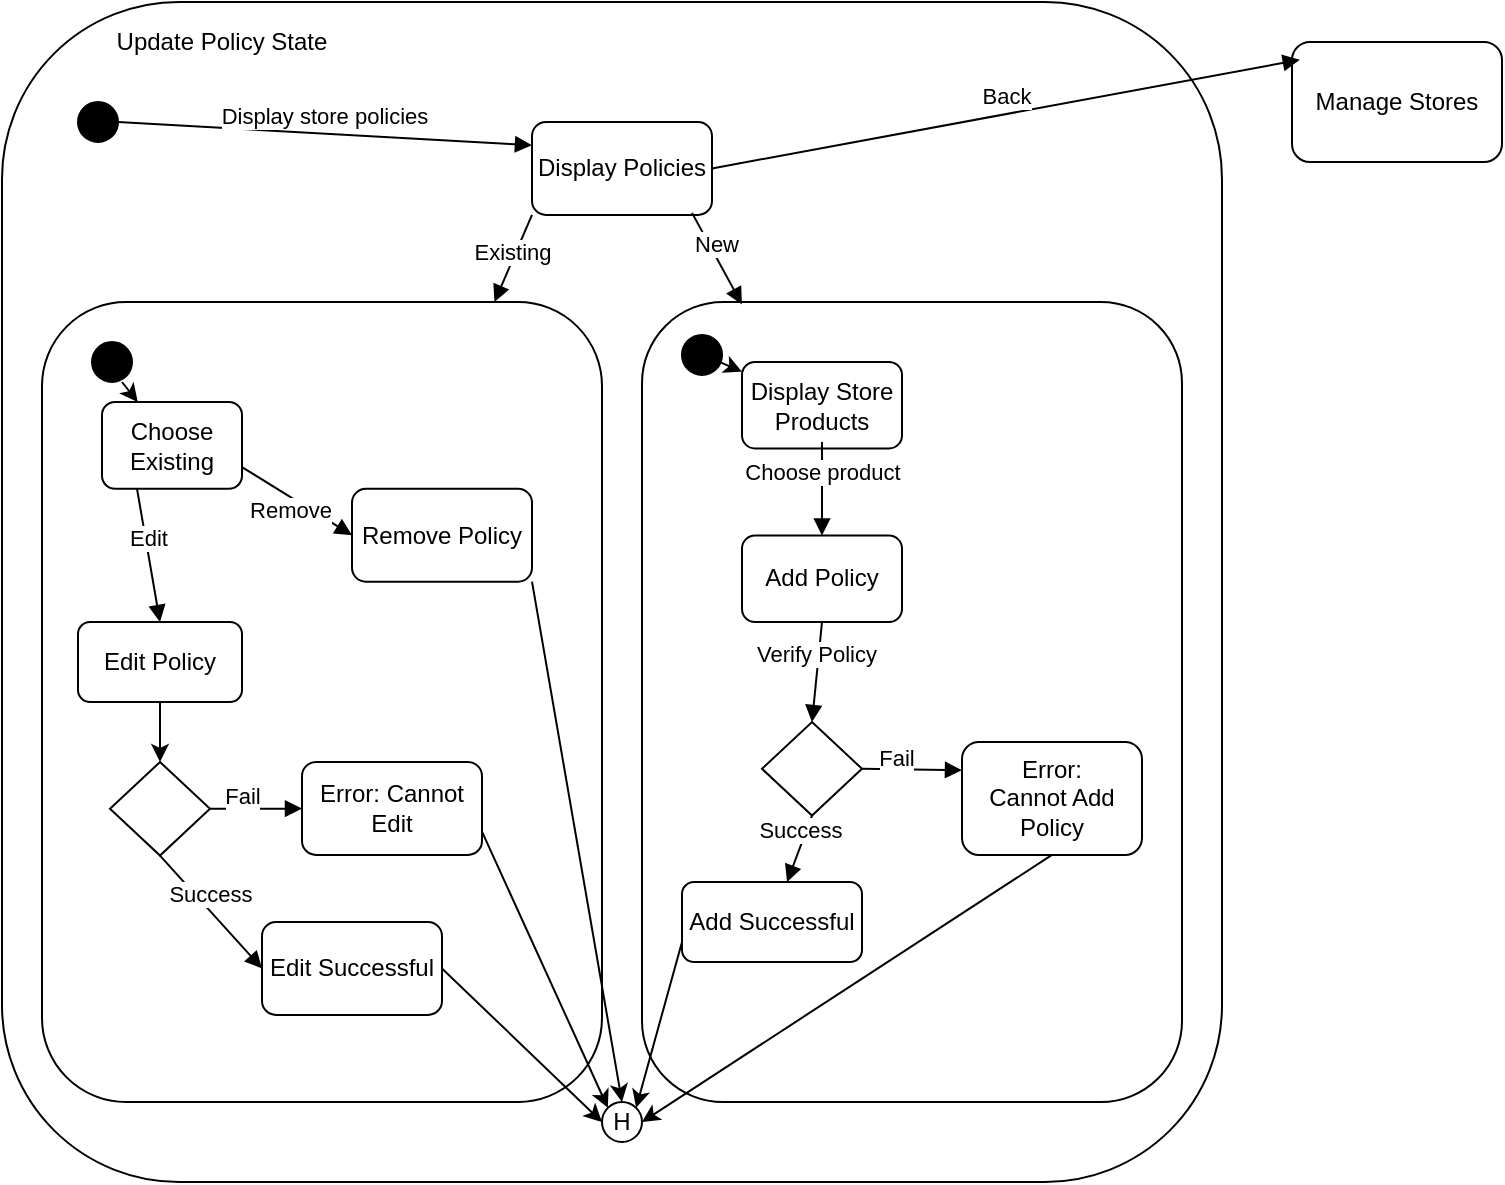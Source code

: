 <mxfile version="13.0.3" type="google"><diagram id="iS99iOxaNbf4xBkXO0Xj" name="Page-1"><mxGraphModel dx="868" dy="1550" grid="1" gridSize="10" guides="1" tooltips="1" connect="1" arrows="1" fold="1" page="1" pageScale="1" pageWidth="850" pageHeight="1100" math="0" shadow="0"><root><mxCell id="0"/><mxCell id="1" parent="0"/><mxCell id="8-im1F9OYyXYkMPxgT9h-1" value="" style="rounded=1;whiteSpace=wrap;html=1;" vertex="1" parent="1"><mxGeometry x="30" y="-20" width="610" height="590" as="geometry"/></mxCell><mxCell id="8-im1F9OYyXYkMPxgT9h-2" value="" style="rounded=1;whiteSpace=wrap;html=1;" vertex="1" parent="1"><mxGeometry x="350" y="130" width="270" height="400" as="geometry"/></mxCell><mxCell id="8-im1F9OYyXYkMPxgT9h-3" value="" style="rounded=1;whiteSpace=wrap;html=1;" vertex="1" parent="1"><mxGeometry x="50" y="130" width="280" height="400" as="geometry"/></mxCell><mxCell id="8-im1F9OYyXYkMPxgT9h-4" value="Update Policy State" style="text;html=1;strokeColor=none;fillColor=none;align=center;verticalAlign=middle;whiteSpace=wrap;rounded=0;" vertex="1" parent="1"><mxGeometry x="75" y="-10" width="130" height="20" as="geometry"/></mxCell><mxCell id="8-im1F9OYyXYkMPxgT9h-5" value="Choose Existing" style="shape=ext;rounded=1;html=1;whiteSpace=wrap;" vertex="1" parent="1"><mxGeometry x="80" y="180" width="70" height="43.39" as="geometry"/></mxCell><mxCell id="8-im1F9OYyXYkMPxgT9h-6" value="Edit Policy" style="shape=ext;rounded=1;html=1;whiteSpace=wrap;" vertex="1" parent="1"><mxGeometry x="68" y="290.0" width="82" height="40" as="geometry"/></mxCell><mxCell id="8-im1F9OYyXYkMPxgT9h-7" value="Remove Policy" style="shape=ext;rounded=1;html=1;whiteSpace=wrap;" vertex="1" parent="1"><mxGeometry x="205" y="223.39" width="90" height="46.45" as="geometry"/></mxCell><mxCell id="8-im1F9OYyXYkMPxgT9h-8" value="Edit" style="html=1;verticalAlign=bottom;endArrow=block;exitX=0.25;exitY=1;exitDx=0;exitDy=0;entryX=0.5;entryY=0;entryDx=0;entryDy=0;" edge="1" parent="1" source="8-im1F9OYyXYkMPxgT9h-5" target="8-im1F9OYyXYkMPxgT9h-6"><mxGeometry width="80" relative="1" as="geometry"><mxPoint x="115" y="306.78" as="sourcePoint"/><mxPoint x="225" y="348.22" as="targetPoint"/><Array as="points"/></mxGeometry></mxCell><mxCell id="8-im1F9OYyXYkMPxgT9h-9" value="Display store policies" style="html=1;verticalAlign=bottom;endArrow=block;exitX=1;exitY=0.5;exitDx=0;exitDy=0;entryX=0;entryY=0.25;entryDx=0;entryDy=0;" edge="1" parent="1" source="8-im1F9OYyXYkMPxgT9h-23" target="8-im1F9OYyXYkMPxgT9h-20"><mxGeometry width="80" relative="1" as="geometry"><mxPoint x="100" y="50.0" as="sourcePoint"/><mxPoint x="385" y="280" as="targetPoint"/><Array as="points"/></mxGeometry></mxCell><mxCell id="8-im1F9OYyXYkMPxgT9h-10" value="" style="endArrow=classic;html=1;exitX=0.5;exitY=1;exitDx=0;exitDy=0;entryX=0.5;entryY=0;entryDx=0;entryDy=0;" edge="1" parent="1" source="8-im1F9OYyXYkMPxgT9h-6" target="8-im1F9OYyXYkMPxgT9h-11"><mxGeometry width="50" height="50" relative="1" as="geometry"><mxPoint x="80" y="330" as="sourcePoint"/><mxPoint x="105" y="370" as="targetPoint"/></mxGeometry></mxCell><mxCell id="8-im1F9OYyXYkMPxgT9h-11" value="" style="rhombus;whiteSpace=wrap;html=1;" vertex="1" parent="1"><mxGeometry x="84" y="360" width="50" height="46.78" as="geometry"/></mxCell><mxCell id="8-im1F9OYyXYkMPxgT9h-12" value="Fail" style="html=1;verticalAlign=bottom;endArrow=block;exitX=1;exitY=0.5;exitDx=0;exitDy=0;" edge="1" parent="1" source="8-im1F9OYyXYkMPxgT9h-11" target="8-im1F9OYyXYkMPxgT9h-14"><mxGeometry x="-0.31" y="-3" width="80" relative="1" as="geometry"><mxPoint x="255" y="410" as="sourcePoint"/><mxPoint x="259" y="370" as="targetPoint"/><Array as="points"/><mxPoint as="offset"/></mxGeometry></mxCell><mxCell id="8-im1F9OYyXYkMPxgT9h-13" value="Success" style="html=1;verticalAlign=bottom;endArrow=block;exitX=0.5;exitY=1;exitDx=0;exitDy=0;entryX=0;entryY=0.5;entryDx=0;entryDy=0;" edge="1" parent="1" source="8-im1F9OYyXYkMPxgT9h-11" target="8-im1F9OYyXYkMPxgT9h-15"><mxGeometry width="80" relative="1" as="geometry"><mxPoint x="155" y="363.39" as="sourcePoint"/><mxPoint x="330" y="430" as="targetPoint"/><Array as="points"/></mxGeometry></mxCell><mxCell id="8-im1F9OYyXYkMPxgT9h-14" value="Error: Cannot Edit" style="shape=ext;rounded=1;html=1;whiteSpace=wrap;" vertex="1" parent="1"><mxGeometry x="180" y="360" width="90" height="46.45" as="geometry"/></mxCell><mxCell id="8-im1F9OYyXYkMPxgT9h-15" value="Edit Successful" style="shape=ext;rounded=1;html=1;whiteSpace=wrap;" vertex="1" parent="1"><mxGeometry x="160" y="440" width="90" height="46.45" as="geometry"/></mxCell><mxCell id="8-im1F9OYyXYkMPxgT9h-16" value="" style="endArrow=classic;html=1;entryX=0.5;entryY=0;entryDx=0;entryDy=0;exitX=1;exitY=1;exitDx=0;exitDy=0;" edge="1" parent="1" source="8-im1F9OYyXYkMPxgT9h-7" target="8-im1F9OYyXYkMPxgT9h-25"><mxGeometry width="50" height="50" relative="1" as="geometry"><mxPoint x="290" y="130" as="sourcePoint"/><mxPoint x="620" y="320.165" as="targetPoint"/></mxGeometry></mxCell><mxCell id="8-im1F9OYyXYkMPxgT9h-17" value="" style="shape=mxgraph.bpmn.shape;html=1;verticalLabelPosition=bottom;labelBackgroundColor=#ffffff;verticalAlign=top;align=center;perimeter=ellipsePerimeter;outlineConnect=0;outline=standard;symbol=general;fillColor=#000000;" vertex="1" parent="1"><mxGeometry x="75" y="150" width="20" height="20" as="geometry"/></mxCell><mxCell id="8-im1F9OYyXYkMPxgT9h-18" value="" style="shape=mxgraph.bpmn.shape;html=1;verticalLabelPosition=bottom;labelBackgroundColor=#ffffff;verticalAlign=top;align=center;perimeter=ellipsePerimeter;outlineConnect=0;outline=standard;symbol=general;fillColor=#000000;" vertex="1" parent="1"><mxGeometry x="370" y="146.45" width="20" height="20" as="geometry"/></mxCell><mxCell id="8-im1F9OYyXYkMPxgT9h-19" value="" style="endArrow=classic;html=1;" edge="1" parent="1" target="8-im1F9OYyXYkMPxgT9h-5"><mxGeometry width="50" height="50" relative="1" as="geometry"><mxPoint x="90" y="170" as="sourcePoint"/><mxPoint x="290" y="220.0" as="targetPoint"/><Array as="points"><mxPoint x="90" y="170"/></Array></mxGeometry></mxCell><mxCell id="8-im1F9OYyXYkMPxgT9h-20" value="Display Policies" style="shape=ext;rounded=1;html=1;whiteSpace=wrap;" vertex="1" parent="1"><mxGeometry x="295" y="40" width="90" height="46.45" as="geometry"/></mxCell><mxCell id="8-im1F9OYyXYkMPxgT9h-21" value="New" style="html=1;verticalAlign=bottom;endArrow=block;exitX=0.889;exitY=0.978;exitDx=0;exitDy=0;entryX=0.185;entryY=0.003;entryDx=0;entryDy=0;exitPerimeter=0;entryPerimeter=0;" edge="1" parent="1" source="8-im1F9OYyXYkMPxgT9h-20" target="8-im1F9OYyXYkMPxgT9h-2"><mxGeometry x="0.042" y="-1" width="80" relative="1" as="geometry"><mxPoint x="80" y="63.55" as="sourcePoint"/><mxPoint x="240" y="75.162" as="targetPoint"/><Array as="points"/><mxPoint as="offset"/></mxGeometry></mxCell><mxCell id="8-im1F9OYyXYkMPxgT9h-22" value="Existing" style="html=1;verticalAlign=bottom;endArrow=block;exitX=0;exitY=1;exitDx=0;exitDy=0;" edge="1" parent="1" source="8-im1F9OYyXYkMPxgT9h-20" target="8-im1F9OYyXYkMPxgT9h-3"><mxGeometry x="0.231" y="2" width="80" relative="1" as="geometry"><mxPoint x="90" y="73.55" as="sourcePoint"/><mxPoint x="250" y="85.162" as="targetPoint"/><Array as="points"/><mxPoint as="offset"/></mxGeometry></mxCell><mxCell id="8-im1F9OYyXYkMPxgT9h-23" value="" style="shape=mxgraph.bpmn.shape;html=1;verticalLabelPosition=bottom;labelBackgroundColor=#ffffff;verticalAlign=top;align=center;perimeter=ellipsePerimeter;outlineConnect=0;outline=standard;symbol=general;fillColor=#000000;" vertex="1" parent="1"><mxGeometry x="68" y="30.0" width="20" height="20" as="geometry"/></mxCell><mxCell id="8-im1F9OYyXYkMPxgT9h-24" value="Remove" style="html=1;verticalAlign=bottom;endArrow=block;exitX=1;exitY=0.75;exitDx=0;exitDy=0;entryX=0;entryY=0.5;entryDx=0;entryDy=0;" edge="1" parent="1" source="8-im1F9OYyXYkMPxgT9h-5" target="8-im1F9OYyXYkMPxgT9h-7"><mxGeometry x="0.12" y="-13" width="80" relative="1" as="geometry"><mxPoint x="170" y="293.39" as="sourcePoint"/><mxPoint x="115" y="260" as="targetPoint"/><Array as="points"/><mxPoint as="offset"/></mxGeometry></mxCell><mxCell id="8-im1F9OYyXYkMPxgT9h-25" value="H" style="ellipse;whiteSpace=wrap;html=1;aspect=fixed;" vertex="1" parent="1"><mxGeometry x="330" y="530" width="20" height="20" as="geometry"/></mxCell><mxCell id="8-im1F9OYyXYkMPxgT9h-26" value="" style="endArrow=classic;html=1;entryX=0;entryY=0.5;entryDx=0;entryDy=0;exitX=1;exitY=0.5;exitDx=0;exitDy=0;" edge="1" parent="1" source="8-im1F9OYyXYkMPxgT9h-15" target="8-im1F9OYyXYkMPxgT9h-25"><mxGeometry width="50" height="50" relative="1" as="geometry"><mxPoint x="305.0" y="279.84" as="sourcePoint"/><mxPoint x="350" y="540" as="targetPoint"/></mxGeometry></mxCell><mxCell id="8-im1F9OYyXYkMPxgT9h-27" value="Display Store Products" style="shape=ext;rounded=1;html=1;whiteSpace=wrap;" vertex="1" parent="1"><mxGeometry x="400" y="160" width="80" height="43.23" as="geometry"/></mxCell><mxCell id="8-im1F9OYyXYkMPxgT9h-28" value="" style="endArrow=classic;html=1;" edge="1" parent="1" source="8-im1F9OYyXYkMPxgT9h-18" target="8-im1F9OYyXYkMPxgT9h-27"><mxGeometry width="50" height="50" relative="1" as="geometry"><mxPoint x="390" y="179.84" as="sourcePoint"/><mxPoint x="590" y="229.84" as="targetPoint"/><Array as="points"/></mxGeometry></mxCell><mxCell id="8-im1F9OYyXYkMPxgT9h-29" value="Choose product" style="html=1;verticalAlign=bottom;endArrow=block;entryX=0.5;entryY=0;entryDx=0;entryDy=0;" edge="1" parent="1" target="8-im1F9OYyXYkMPxgT9h-40"><mxGeometry x="0.005" width="80" relative="1" as="geometry"><mxPoint x="440" y="200" as="sourcePoint"/><mxPoint x="415" y="269.84" as="targetPoint"/><Array as="points"/><mxPoint as="offset"/></mxGeometry></mxCell><mxCell id="8-im1F9OYyXYkMPxgT9h-30" value="" style="rhombus;whiteSpace=wrap;html=1;" vertex="1" parent="1"><mxGeometry x="410" y="340" width="50" height="46.78" as="geometry"/></mxCell><mxCell id="8-im1F9OYyXYkMPxgT9h-31" value="Fail" style="html=1;verticalAlign=bottom;endArrow=block;exitX=1;exitY=0.5;exitDx=0;exitDy=0;entryX=0;entryY=0.25;entryDx=0;entryDy=0;" edge="1" parent="1" source="8-im1F9OYyXYkMPxgT9h-30" target="8-im1F9OYyXYkMPxgT9h-33"><mxGeometry x="-0.31" y="-3" width="80" relative="1" as="geometry"><mxPoint x="550" y="373.55" as="sourcePoint"/><mxPoint x="502.175" y="320.0" as="targetPoint"/><Array as="points"/><mxPoint as="offset"/></mxGeometry></mxCell><mxCell id="8-im1F9OYyXYkMPxgT9h-32" value="Success" style="html=1;verticalAlign=bottom;endArrow=block;exitX=0.5;exitY=1;exitDx=0;exitDy=0;" edge="1" parent="1" source="8-im1F9OYyXYkMPxgT9h-30" target="8-im1F9OYyXYkMPxgT9h-34"><mxGeometry width="80" relative="1" as="geometry"><mxPoint x="450" y="326.94" as="sourcePoint"/><mxPoint x="465" y="456.775" as="targetPoint"/><Array as="points"/></mxGeometry></mxCell><mxCell id="8-im1F9OYyXYkMPxgT9h-33" value="Error: &lt;br&gt;Cannot Add Policy" style="shape=ext;rounded=1;html=1;whiteSpace=wrap;" vertex="1" parent="1"><mxGeometry x="510" y="350" width="90" height="56.45" as="geometry"/></mxCell><mxCell id="8-im1F9OYyXYkMPxgT9h-34" value="Add Successful" style="shape=ext;rounded=1;html=1;whiteSpace=wrap;" vertex="1" parent="1"><mxGeometry x="370" y="420" width="90" height="40" as="geometry"/></mxCell><mxCell id="8-im1F9OYyXYkMPxgT9h-35" value="" style="endArrow=classic;html=1;entryX=1;entryY=0;entryDx=0;entryDy=0;exitX=0;exitY=0.75;exitDx=0;exitDy=0;" edge="1" parent="1" source="8-im1F9OYyXYkMPxgT9h-34" target="8-im1F9OYyXYkMPxgT9h-25"><mxGeometry width="50" height="50" relative="1" as="geometry"><mxPoint x="270" y="503.225" as="sourcePoint"/><mxPoint x="340" y="550" as="targetPoint"/></mxGeometry></mxCell><mxCell id="8-im1F9OYyXYkMPxgT9h-36" value="" style="endArrow=classic;html=1;entryX=1;entryY=0.5;entryDx=0;entryDy=0;exitX=0.5;exitY=1;exitDx=0;exitDy=0;" edge="1" parent="1" source="8-im1F9OYyXYkMPxgT9h-33" target="8-im1F9OYyXYkMPxgT9h-25"><mxGeometry width="50" height="50" relative="1" as="geometry"><mxPoint x="280" y="513.225" as="sourcePoint"/><mxPoint x="350" y="560" as="targetPoint"/></mxGeometry></mxCell><mxCell id="8-im1F9OYyXYkMPxgT9h-37" value="Manage Stores" style="rounded=1;whiteSpace=wrap;html=1;" vertex="1" parent="1"><mxGeometry x="675" width="105" height="60" as="geometry"/></mxCell><mxCell id="8-im1F9OYyXYkMPxgT9h-38" value="Back" style="html=1;verticalAlign=bottom;endArrow=block;exitX=1;exitY=0.5;exitDx=0;exitDy=0;entryX=0.037;entryY=0.148;entryDx=0;entryDy=0;entryPerimeter=0;" edge="1" parent="1" source="8-im1F9OYyXYkMPxgT9h-20" target="8-im1F9OYyXYkMPxgT9h-37"><mxGeometry width="80" relative="1" as="geometry"><mxPoint x="370.01" y="85.428" as="sourcePoint"/><mxPoint x="670" y="30" as="targetPoint"/><Array as="points"/></mxGeometry></mxCell><mxCell id="8-im1F9OYyXYkMPxgT9h-39" value="" style="endArrow=classic;html=1;exitX=1;exitY=0.75;exitDx=0;exitDy=0;entryX=0;entryY=0;entryDx=0;entryDy=0;" edge="1" parent="1" source="8-im1F9OYyXYkMPxgT9h-14" target="8-im1F9OYyXYkMPxgT9h-25"><mxGeometry width="50" height="50" relative="1" as="geometry"><mxPoint x="305.0" y="279.84" as="sourcePoint"/><mxPoint x="340" y="530" as="targetPoint"/></mxGeometry></mxCell><mxCell id="8-im1F9OYyXYkMPxgT9h-40" value="Add Policy" style="shape=ext;rounded=1;html=1;whiteSpace=wrap;" vertex="1" parent="1"><mxGeometry x="400" y="246.77" width="80" height="43.23" as="geometry"/></mxCell><mxCell id="8-im1F9OYyXYkMPxgT9h-41" value="Verify Policy" style="html=1;verticalAlign=bottom;endArrow=block;exitX=0.5;exitY=1;exitDx=0;exitDy=0;entryX=0.5;entryY=0;entryDx=0;entryDy=0;" edge="1" parent="1" source="8-im1F9OYyXYkMPxgT9h-40" target="8-im1F9OYyXYkMPxgT9h-30"><mxGeometry x="0.005" width="80" relative="1" as="geometry"><mxPoint x="550" y="356.62" as="sourcePoint"/><mxPoint x="520.909" y="300.0" as="targetPoint"/><Array as="points"/><mxPoint as="offset"/></mxGeometry></mxCell></root></mxGraphModel></diagram></mxfile>